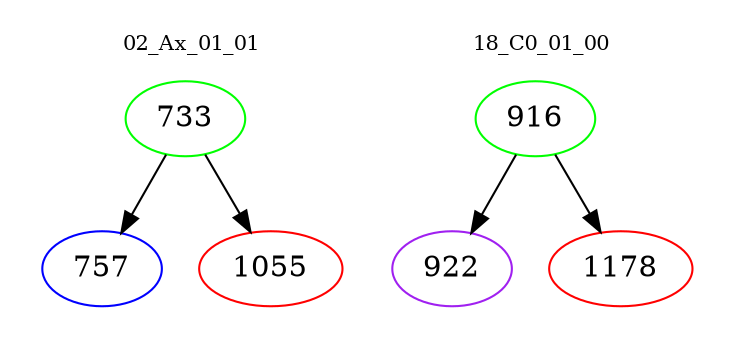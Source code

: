 digraph{
subgraph cluster_0 {
color = white
label = "02_Ax_01_01";
fontsize=10;
T0_733 [label="733", color="green"]
T0_733 -> T0_757 [color="black"]
T0_757 [label="757", color="blue"]
T0_733 -> T0_1055 [color="black"]
T0_1055 [label="1055", color="red"]
}
subgraph cluster_1 {
color = white
label = "18_C0_01_00";
fontsize=10;
T1_916 [label="916", color="green"]
T1_916 -> T1_922 [color="black"]
T1_922 [label="922", color="purple"]
T1_916 -> T1_1178 [color="black"]
T1_1178 [label="1178", color="red"]
}
}
